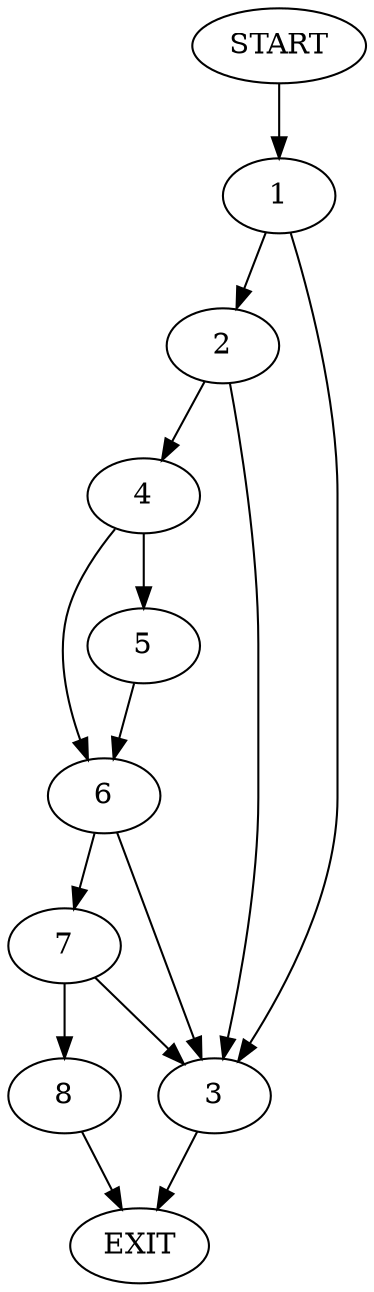 digraph {
0 [label="START"]
9 [label="EXIT"]
0 -> 1
1 -> 2
1 -> 3
2 -> 3
2 -> 4
3 -> 9
4 -> 5
4 -> 6
6 -> 3
6 -> 7
5 -> 6
7 -> 3
7 -> 8
8 -> 9
}
